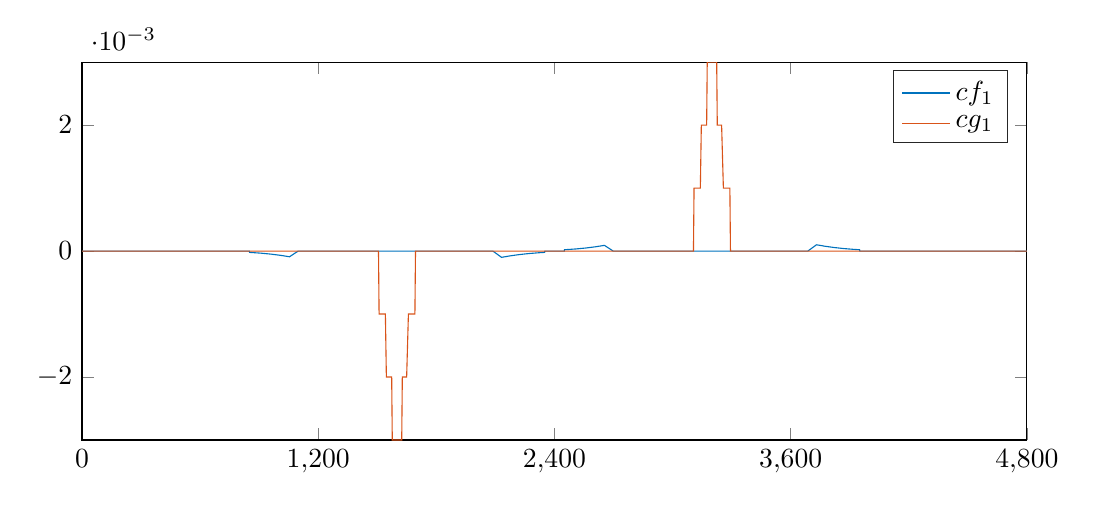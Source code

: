 % This file was created by matlab2tikz.
%
%The latest updates can be retrieved from
%  http://www.mathworks.com/matlabcentral/fileexchange/22022-matlab2tikz-matlab2tikz
%where you can also make suggestions and rate matlab2tikz.
%
\definecolor{mycolor1}{rgb}{0.0,0.447,0.741}%
\definecolor{mycolor2}{rgb}{0.85,0.325,0.098}%
%
\begin{tikzpicture}

\begin{axis}[%
width=12cm,
height=4.8cm,
%at={(0.758in,0.481in)},
scale only axis,
xmin=0,
xmax=4800,
xtick = {0, 1200, 2400, 3600, 4800},
ymin=-0.003,
ymax=0.003,
axis background/.style={fill=white},
legend style={legend cell align=left, align=left, draw=white!15!black}
]
\addplot [color=mycolor1]
  table[row sep=crcr]{%
1	0\\
850	0\\
851	-2.1e-05\\
909	-3.342e-05\\
961	-4.909e-05\\
1009	-6.816e-05\\
1054	-9.059e-05\\
1098	-0.0\\
1142	-0.0\\
1189	-0.0\\
1242	-0.0\\
1335	-0.0\\
1395	-0.0\\
1437	-0.0\\
1473	-0.0\\
1506	-0.0\\
1537	-0.0\\
1567	-0.0\\
1597	-0.0\\
1626	-0.0\\
1656	-0.0\\
1687	-0.0\\
1719	-0.0\\
1753	-0.0\\
1791	-0.0\\
1837	-0.0\\
1909	-0.0\\
1990	-0.0\\
2041	-0.0\\
2087	-0.0\\
2131	-9.969e-05\\
2175	-7.609e-05\\
2221	-5.607e-05\\
2269	-3.976e-05\\
2322	-2.641e-05\\
2350	-2.1e-05\\
2351	0\\
2450	0\\
2451	2.1e-05\\
2509	3.342e-05\\
2561	4.909e-05\\
2609	6.816e-05\\
2654	9.059e-05\\
2698	0.0\\
2742	0.0\\
2789	0.0\\
2842	0.0\\
2935	0.0\\
2995	0.0\\
3037	0.0\\
3073	0.0\\
3106	0.0\\
3137	0.0\\
3167	0.0\\
3197	0.0\\
3226	0.0\\
3256	0.0\\
3287	0.0\\
3319	0.0\\
3353	0.0\\
3391	0.0\\
3437	0.0\\
3509	0.0\\
3590	0.0\\
3641	0.0\\
3687	0.0\\
3731	9.969e-05\\
3775	7.609e-05\\
3821	5.607e-05\\
3869	3.976e-05\\
3922	2.641e-05\\
3950	2.1e-05\\
3951	0\\
4800	0\\
};
\addlegendentry{$cf_1$}

\addplot [color=mycolor2]
  table[row sep=crcr]{%
1	0\\
1475	0\\
1476	-0.0\\
1480	-0.0\\
1484	-0.0\\
1488	-0.0\\
1491	-0.0\\
1494	-0.0\\
1497	-0.0\\
1500	-0.0\\
1503	-0.0\\
1506	-0.0\\
1509	-0.001\\
1512	-0.001\\
1515	-0.001\\
1518	-0.001\\
1521	-0.001\\
1524	-0.001\\
1527	-0.001\\
1530	-0.001\\
1533	-0.001\\
1537	-0.001\\
1541	-0.001\\
1546	-0.002\\
1560	-0.002\\
1564	-0.002\\
1567	-0.002\\
1570	-0.002\\
1573	-0.002\\
1576	-0.003\\
1578	-0.003\\
1580	-0.003\\
1582	-0.003\\
1584	-0.003\\
1586	-0.003\\
1588	-0.003\\
1590	-0.003\\
1592	-0.003\\
1594	-0.003\\
1596	-0.003\\
1598	-0.003\\
1600	-0.003\\
1602	-0.003\\
1604	-0.003\\
1606	-0.003\\
1608	-0.003\\
1610	-0.003\\
1612	-0.003\\
1614	-0.003\\
1616	-0.003\\
1618	-0.003\\
1620	-0.003\\
1622	-0.003\\
1624	-0.003\\
1627	-0.002\\
1630	-0.002\\
1633	-0.002\\
1636	-0.002\\
1639	-0.002\\
1643	-0.002\\
1649	-0.002\\
1658	-0.001\\
1662	-0.001\\
1666	-0.001\\
1670	-0.001\\
1673	-0.001\\
1676	-0.001\\
1679	-0.001\\
1682	-0.001\\
1685	-0.001\\
1688	-0.001\\
1691	-0.001\\
1694	-0.0\\
1697	-0.0\\
1700	-0.0\\
1703	-0.0\\
1706	-0.0\\
1709	-0.0\\
1712	-0.0\\
1716	-0.0\\
1720	-0.0\\
1724	-0.0\\
1725	-0.0\\
1726	0\\
3075	0\\
3076	0.0\\
3080	0.0\\
3084	0.0\\
3088	0.0\\
3091	0.0\\
3094	0.0\\
3097	0.0\\
3100	0.0\\
3103	0.0\\
3106	0.0\\
3109	0.001\\
3112	0.001\\
3115	0.001\\
3118	0.001\\
3121	0.001\\
3124	0.001\\
3127	0.001\\
3130	0.001\\
3133	0.001\\
3137	0.001\\
3141	0.001\\
3146	0.002\\
3160	0.002\\
3164	0.002\\
3167	0.002\\
3170	0.002\\
3173	0.002\\
3176	0.003\\
3178	0.003\\
3180	0.003\\
3182	0.003\\
3184	0.003\\
3186	0.003\\
3188	0.003\\
3190	0.003\\
3192	0.003\\
3194	0.003\\
3196	0.003\\
3198	0.003\\
3200	0.003\\
3202	0.003\\
3204	0.003\\
3206	0.003\\
3208	0.003\\
3210	0.003\\
3212	0.003\\
3214	0.003\\
3216	0.003\\
3218	0.003\\
3220	0.003\\
3222	0.003\\
3224	0.003\\
3227	0.002\\
3230	0.002\\
3233	0.002\\
3236	0.002\\
3239	0.002\\
3243	0.002\\
3249	0.002\\
3258	0.001\\
3262	0.001\\
3266	0.001\\
3270	0.001\\
3273	0.001\\
3276	0.001\\
3279	0.001\\
3282	0.001\\
3285	0.001\\
3288	0.001\\
3291	0.001\\
3294	0.0\\
3297	0.0\\
3300	0.0\\
3303	0.0\\
3306	0.0\\
3309	0.0\\
3312	0.0\\
3316	0.0\\
3320	0.0\\
3324	0.0\\
3325	0.0\\
3326	0\\
4800	0\\
};
\addlegendentry{$cg_1$}

\end{axis}
\end{tikzpicture}%